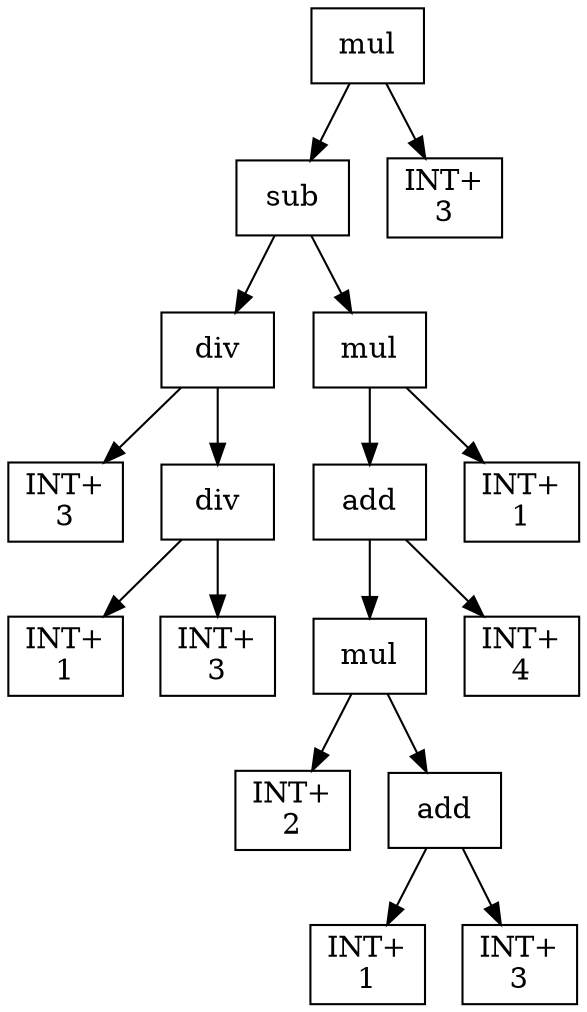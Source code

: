 digraph expr {
  node [shape=box];
  n1 [label="mul"];
  n2 [label="sub"];
  n3 [label="div"];
  n4 [label="INT+\n3"];
  n5 [label="div"];
  n6 [label="INT+\n1"];
  n7 [label="INT+\n3"];
  n5 -> n6;
  n5 -> n7;
  n3 -> n4;
  n3 -> n5;
  n8 [label="mul"];
  n9 [label="add"];
  n10 [label="mul"];
  n11 [label="INT+\n2"];
  n12 [label="add"];
  n13 [label="INT+\n1"];
  n14 [label="INT+\n3"];
  n12 -> n13;
  n12 -> n14;
  n10 -> n11;
  n10 -> n12;
  n15 [label="INT+\n4"];
  n9 -> n10;
  n9 -> n15;
  n16 [label="INT+\n1"];
  n8 -> n9;
  n8 -> n16;
  n2 -> n3;
  n2 -> n8;
  n17 [label="INT+\n3"];
  n1 -> n2;
  n1 -> n17;
}